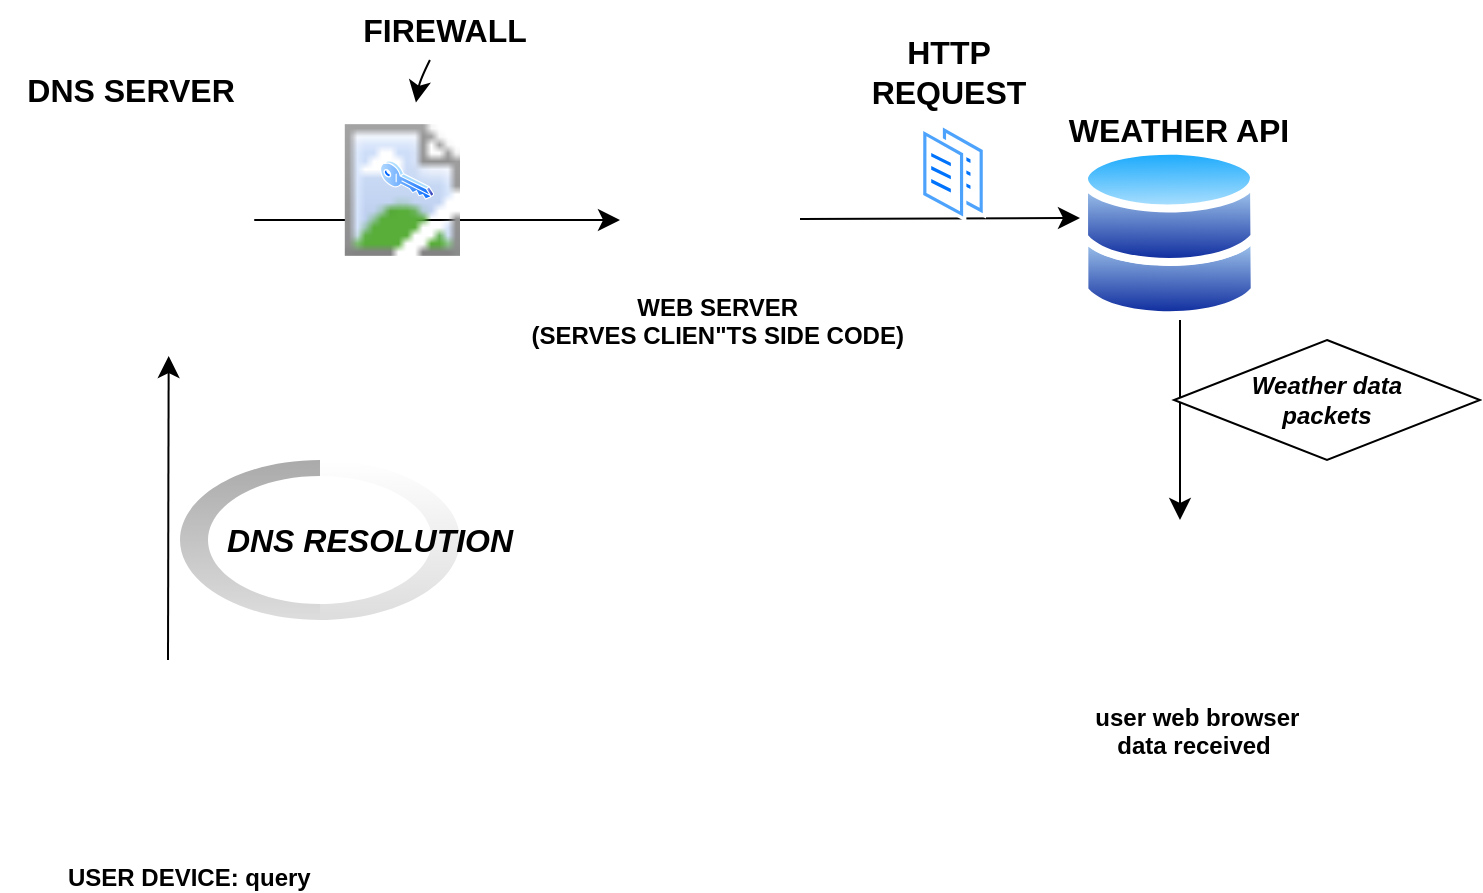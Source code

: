 <mxfile version="24.3.1" type="github">
  <diagram id="C5RBs43oDa-KdzZeNtuy" name="Page-1">
    <mxGraphModel dx="1674" dy="941" grid="1" gridSize="10" guides="1" tooltips="1" connect="1" arrows="1" fold="1" page="1" pageScale="1" pageWidth="827" pageHeight="1169" math="0" shadow="0">
      <root>
        <mxCell id="WIyWlLk6GJQsqaUBKTNV-0" />
        <mxCell id="WIyWlLk6GJQsqaUBKTNV-1" parent="WIyWlLk6GJQsqaUBKTNV-0" />
        <mxCell id="faOE6TDyo1h8S2b4mFLX-2" value="USER DEVICE: query" style="shape=image;verticalLabelPosition=bottom;labelBackgroundColor=default;verticalAlign=top;aspect=fixed;imageAspect=0;image=https://banner2.cleanpng.com/20180331/zyq/kisspng-laptop-tablet-computers-mobile-phones-clip-art-computer-vector-5ac05899267f35.66.jpg;clipPath=inset(32.33% 9.56% 33.33% 10%);fontStyle=1" vertex="1" parent="WIyWlLk6GJQsqaUBKTNV-1">
          <mxGeometry x="50" y="520" width="149.37" height="85" as="geometry" />
        </mxCell>
        <mxCell id="faOE6TDyo1h8S2b4mFLX-5" value="" style="endArrow=classic;html=1;rounded=0;fontSize=12;startSize=8;endSize=8;curved=1;" edge="1" parent="WIyWlLk6GJQsqaUBKTNV-1">
          <mxGeometry width="50" height="50" relative="1" as="geometry">
            <mxPoint x="114" y="510" as="sourcePoint" />
            <mxPoint x="114.34" y="358" as="targetPoint" />
          </mxGeometry>
        </mxCell>
        <mxCell id="faOE6TDyo1h8S2b4mFLX-6" value="" style="verticalLabelPosition=bottom;verticalAlign=top;html=1;shadow=0;dashed=0;strokeWidth=1;shape=mxgraph.android.indeterminateSpinner;" vertex="1" parent="WIyWlLk6GJQsqaUBKTNV-1">
          <mxGeometry x="120" y="410" width="140" height="80" as="geometry" />
        </mxCell>
        <mxCell id="faOE6TDyo1h8S2b4mFLX-9" value="&lt;b&gt;&lt;i&gt;DNS RESOLUTION&lt;/i&gt;&lt;/b&gt;" style="text;html=1;align=center;verticalAlign=middle;whiteSpace=wrap;rounded=0;fontSize=16;" vertex="1" parent="WIyWlLk6GJQsqaUBKTNV-1">
          <mxGeometry x="110" y="435" width="210" height="30" as="geometry" />
        </mxCell>
        <mxCell id="faOE6TDyo1h8S2b4mFLX-10" value="" style="shape=image;verticalLabelPosition=bottom;labelBackgroundColor=default;verticalAlign=top;aspect=fixed;imageAspect=0;image=https://w7.pngwing.com/pngs/671/422/png-transparent-black-server-illustration-server-microsoft-powerpoint-server-computer-network-electronics-computer-thumbnail.png;" vertex="1" parent="WIyWlLk6GJQsqaUBKTNV-1">
          <mxGeometry x="80.34" y="260" width="69.31" height="93" as="geometry" />
        </mxCell>
        <mxCell id="faOE6TDyo1h8S2b4mFLX-12" value="DNS SERVER" style="text;html=1;align=center;verticalAlign=middle;resizable=0;points=[];autosize=1;strokeColor=none;fillColor=none;fontSize=16;fontStyle=1" vertex="1" parent="WIyWlLk6GJQsqaUBKTNV-1">
          <mxGeometry x="30" y="210" width="130" height="30" as="geometry" />
        </mxCell>
        <mxCell id="faOE6TDyo1h8S2b4mFLX-13" value="" style="endArrow=classic;html=1;rounded=0;fontSize=12;startSize=8;endSize=8;curved=1;" edge="1" parent="WIyWlLk6GJQsqaUBKTNV-1">
          <mxGeometry width="50" height="50" relative="1" as="geometry">
            <mxPoint x="157.11" y="290" as="sourcePoint" />
            <mxPoint x="340" y="290" as="targetPoint" />
          </mxGeometry>
        </mxCell>
        <mxCell id="faOE6TDyo1h8S2b4mFLX-14" value="" style="image;aspect=fixed;perimeter=ellipsePerimeter;html=1;align=center;shadow=0;dashed=0;spacingTop=3;image=https://w7.pngwing.com/pngs/791/542/png-transparent-wall-brick-free-content-firewall-s-angle-building-rectangle-thumbnail.png;" vertex="1" parent="WIyWlLk6GJQsqaUBKTNV-1">
          <mxGeometry x="202.4" y="230" width="57.6" height="90" as="geometry" />
        </mxCell>
        <mxCell id="faOE6TDyo1h8S2b4mFLX-16" value="" style="edgeStyle=none;curved=1;rounded=0;orthogonalLoop=1;jettySize=auto;html=1;fontSize=12;startSize=8;endSize=8;" edge="1" parent="WIyWlLk6GJQsqaUBKTNV-1" source="faOE6TDyo1h8S2b4mFLX-15" target="faOE6TDyo1h8S2b4mFLX-14">
          <mxGeometry relative="1" as="geometry">
            <Array as="points">
              <mxPoint x="240" y="220" />
            </Array>
          </mxGeometry>
        </mxCell>
        <mxCell id="faOE6TDyo1h8S2b4mFLX-15" value="FIREWALL" style="text;html=1;align=center;verticalAlign=middle;resizable=0;points=[];autosize=1;strokeColor=none;fillColor=none;fontSize=16;fontStyle=1" vertex="1" parent="WIyWlLk6GJQsqaUBKTNV-1">
          <mxGeometry x="202.4" y="180" width="100" height="30" as="geometry" />
        </mxCell>
        <mxCell id="faOE6TDyo1h8S2b4mFLX-25" value="WEB SERVER&#xa;(SERVES CLIEN&quot;TS SIDE CODE)" style="shape=image;verticalLabelPosition=bottom;labelBackgroundColor=default;verticalAlign=top;aspect=fixed;imageAspect=0;image=https://w7.pngwing.com/pngs/842/328/png-transparent-black-and-gray-computer-illustration-computer-monitor-drawing-cartoon-cartoon-computer-cartoon-character-blue-png-graphics-thumbnail.png;fontStyle=1" vertex="1" parent="WIyWlLk6GJQsqaUBKTNV-1">
          <mxGeometry x="340" y="260" width="97.74" height="60" as="geometry" />
        </mxCell>
        <mxCell id="faOE6TDyo1h8S2b4mFLX-26" value="" style="endArrow=classic;html=1;rounded=0;fontSize=12;startSize=8;endSize=8;curved=1;" edge="1" parent="WIyWlLk6GJQsqaUBKTNV-1">
          <mxGeometry width="50" height="50" relative="1" as="geometry">
            <mxPoint x="430" y="289.44" as="sourcePoint" />
            <mxPoint x="570" y="289" as="targetPoint" />
          </mxGeometry>
        </mxCell>
        <mxCell id="faOE6TDyo1h8S2b4mFLX-27" value="" style="image;aspect=fixed;perimeter=ellipsePerimeter;html=1;align=center;shadow=0;dashed=0;spacingTop=3;image=img/lib/active_directory/databases.svg;" vertex="1" parent="WIyWlLk6GJQsqaUBKTNV-1">
          <mxGeometry x="569.99" y="252.7" width="89.39" height="87.6" as="geometry" />
        </mxCell>
        <mxCell id="faOE6TDyo1h8S2b4mFLX-28" value="WEATHER API" style="text;html=1;align=center;verticalAlign=middle;resizable=0;points=[];autosize=1;strokeColor=none;fillColor=none;fontSize=16;fontStyle=1" vertex="1" parent="WIyWlLk6GJQsqaUBKTNV-1">
          <mxGeometry x="554" y="230" width="130" height="30" as="geometry" />
        </mxCell>
        <mxCell id="faOE6TDyo1h8S2b4mFLX-30" value="&lt;b&gt;HTTP&lt;br&gt;REQUEST&lt;/b&gt;" style="text;html=1;align=center;verticalAlign=middle;resizable=0;points=[];autosize=1;strokeColor=none;fillColor=none;fontSize=16;" vertex="1" parent="WIyWlLk6GJQsqaUBKTNV-1">
          <mxGeometry x="454" y="191" width="100" height="50" as="geometry" />
        </mxCell>
        <mxCell id="faOE6TDyo1h8S2b4mFLX-31" value="" style="image;aspect=fixed;perimeter=ellipsePerimeter;html=1;align=center;shadow=0;dashed=0;spacingTop=3;image=img/lib/active_directory/documents.svg;" vertex="1" parent="WIyWlLk6GJQsqaUBKTNV-1">
          <mxGeometry x="490" y="241" width="33" height="50" as="geometry" />
        </mxCell>
        <mxCell id="faOE6TDyo1h8S2b4mFLX-32" value="" style="endArrow=classic;html=1;rounded=0;fontSize=12;startSize=8;endSize=8;curved=1;" edge="1" parent="WIyWlLk6GJQsqaUBKTNV-1">
          <mxGeometry width="50" height="50" relative="1" as="geometry">
            <mxPoint x="620" y="340" as="sourcePoint" />
            <mxPoint x="620" y="440" as="targetPoint" />
          </mxGeometry>
        </mxCell>
        <mxCell id="faOE6TDyo1h8S2b4mFLX-33" value="user web browser&#xa;data received " style="shape=image;verticalLabelPosition=bottom;labelBackgroundColor=default;verticalAlign=top;aspect=fixed;imageAspect=0;image=https://banner2.cleanpng.com/20180331/zyq/kisspng-laptop-tablet-computers-mobile-phones-clip-art-computer-vector-5ac05899267f35.66.jpg;clipPath=inset(32.33% 9.56% 33.33% 10%);fontStyle=1" vertex="1" parent="WIyWlLk6GJQsqaUBKTNV-1">
          <mxGeometry x="554" y="440" width="149.37" height="85" as="geometry" />
        </mxCell>
        <mxCell id="faOE6TDyo1h8S2b4mFLX-37" value="&lt;i style=&quot;&quot;&gt;&lt;b&gt;Weather data&lt;br&gt;packets&lt;/b&gt;&lt;/i&gt;" style="rhombus;whiteSpace=wrap;html=1;" vertex="1" parent="WIyWlLk6GJQsqaUBKTNV-1">
          <mxGeometry x="617" y="350" width="153" height="60" as="geometry" />
        </mxCell>
        <mxCell id="faOE6TDyo1h8S2b4mFLX-38" value="" style="image;aspect=fixed;perimeter=ellipsePerimeter;html=1;align=center;shadow=0;dashed=0;spacingTop=3;image=img/lib/active_directory/key.svg;" vertex="1" parent="WIyWlLk6GJQsqaUBKTNV-1">
          <mxGeometry x="220" y="260" width="27.03" height="20" as="geometry" />
        </mxCell>
      </root>
    </mxGraphModel>
  </diagram>
</mxfile>
